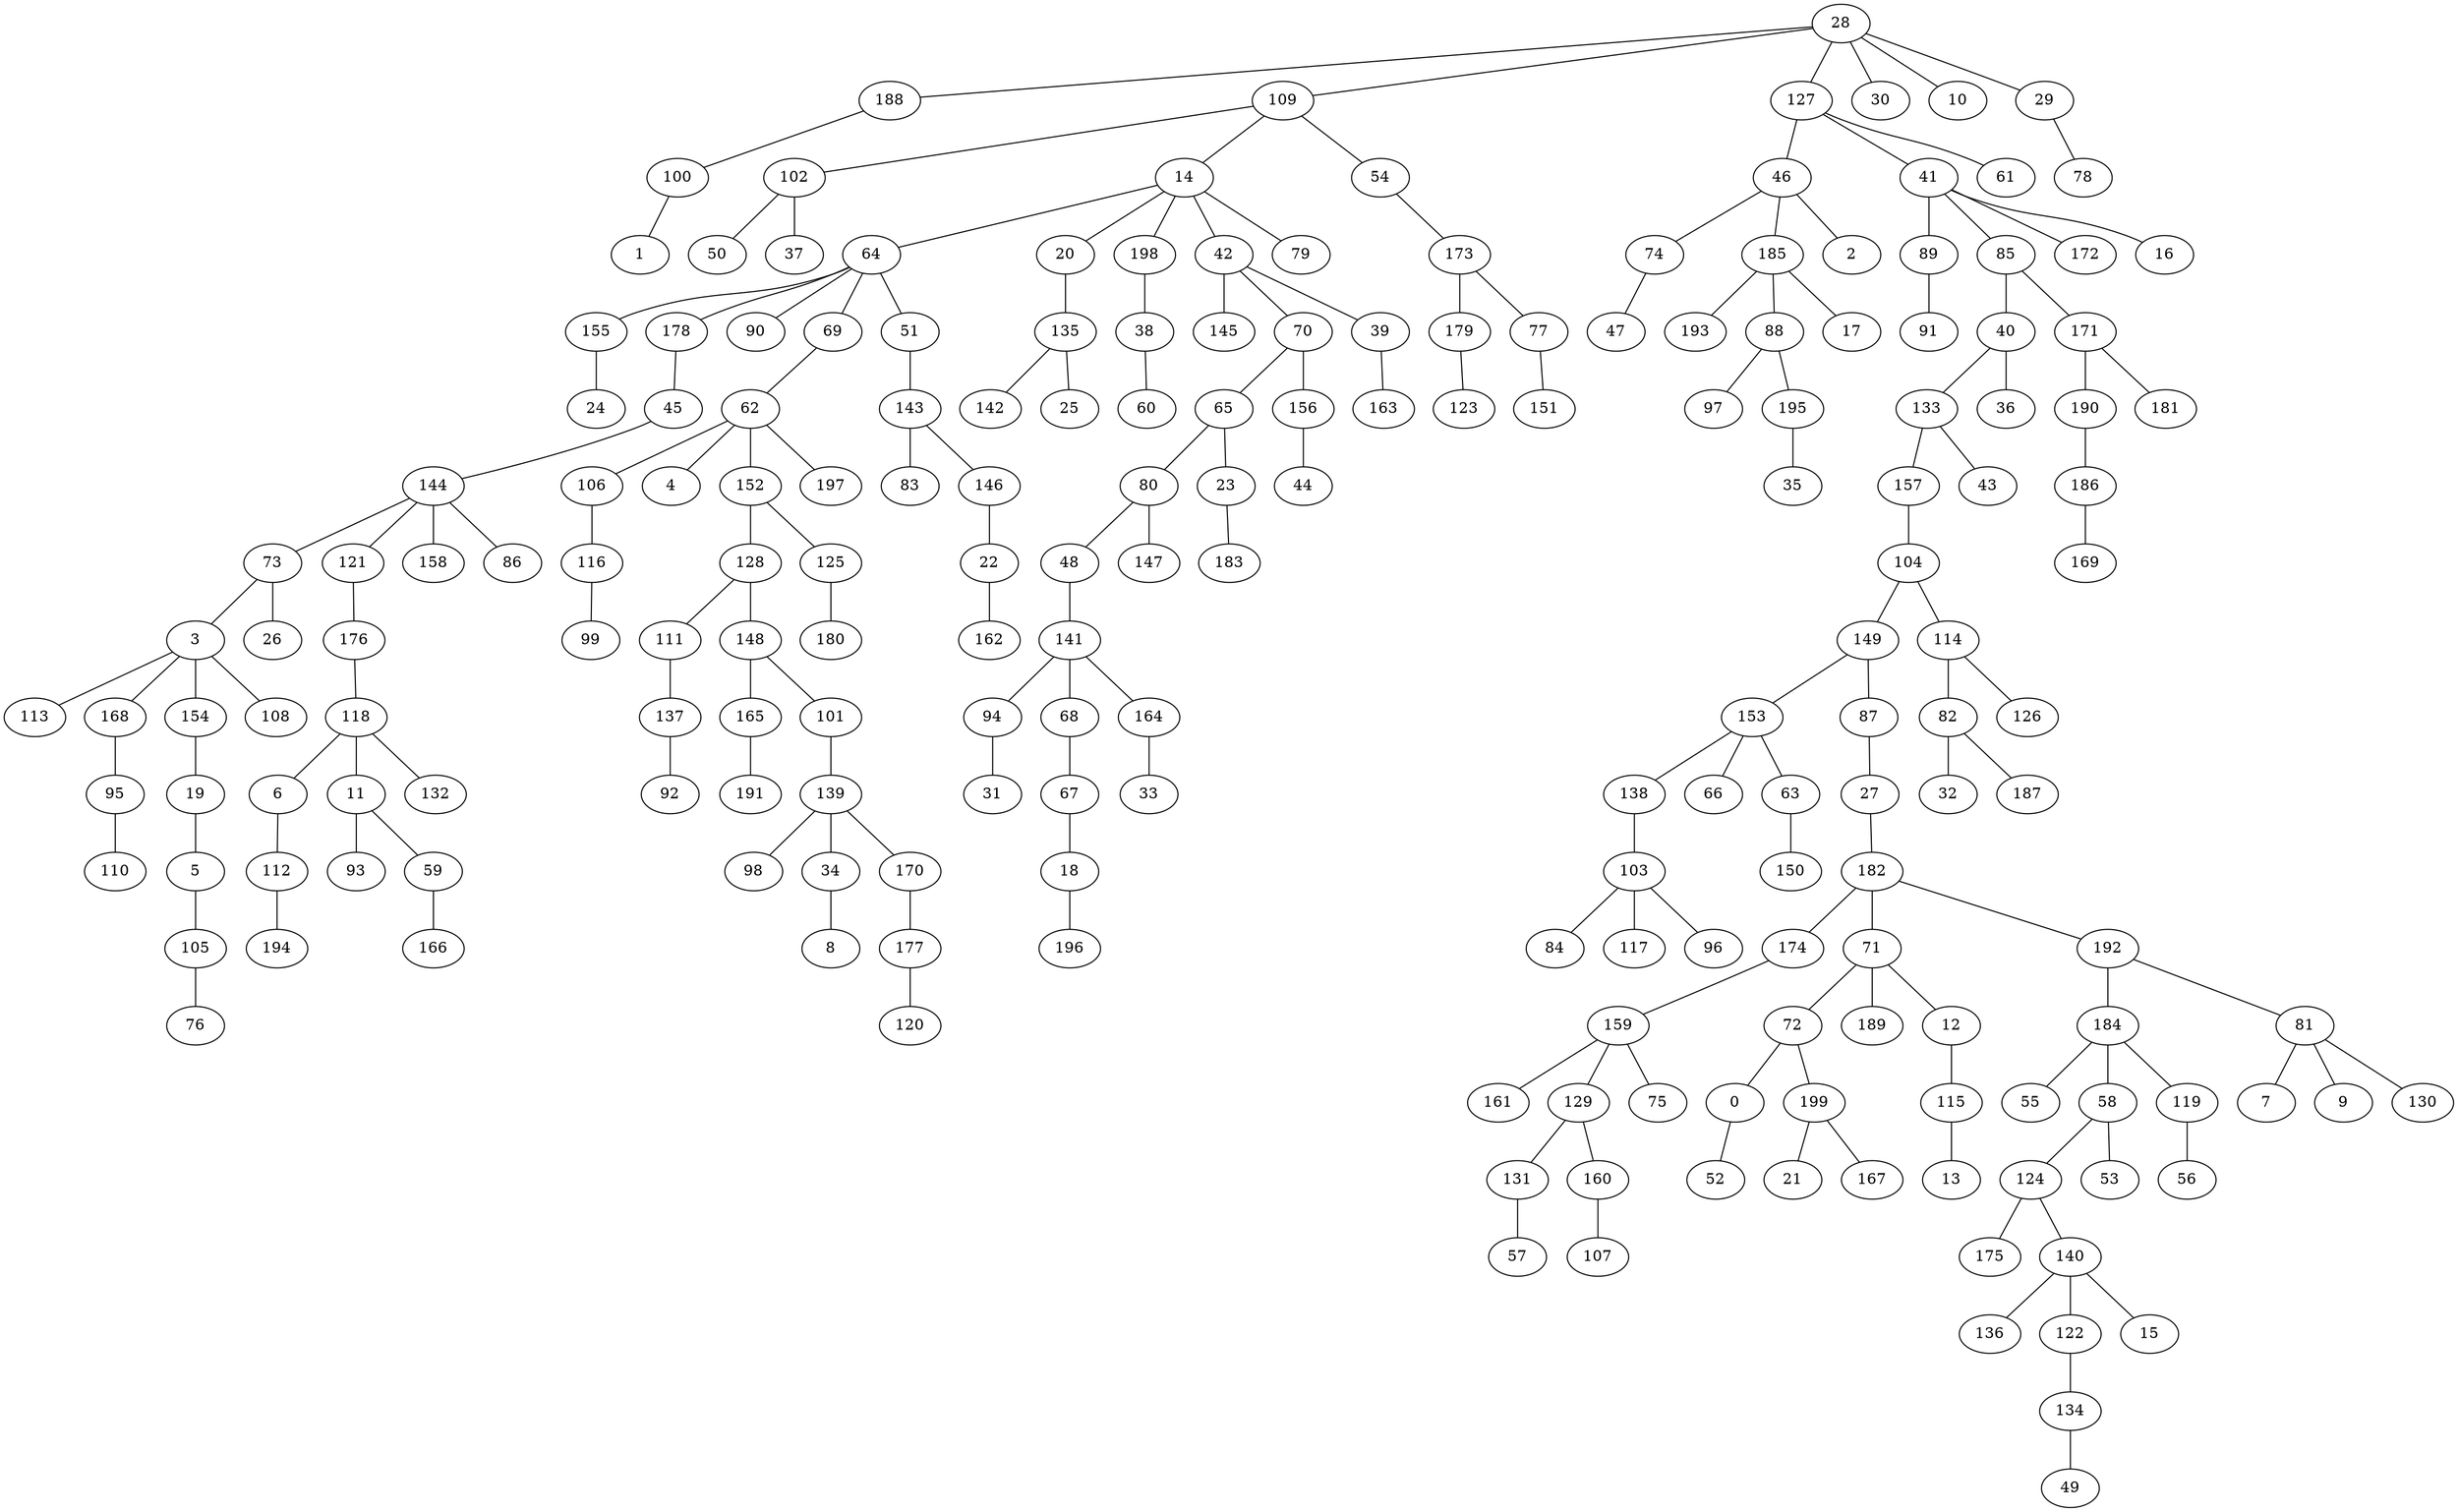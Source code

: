 graph grafoGilbert_200_15_Prim  {
28;
188;
109;
102;
14;
64;
155;
178;
45;
144;
90;
73;
69;
54;
3;
173;
179;
113;
51;
20;
127;
30;
46;
74;
62;
106;
198;
116;
41;
89;
91;
10;
143;
83;
85;
40;
133;
157;
104;
149;
153;
138;
103;
84;
146;
22;
66;
162;
87;
27;
182;
174;
159;
71;
72;
192;
184;
55;
0;
52;
58;
124;
175;
140;
136;
122;
134;
161;
119;
129;
131;
57;
56;
189;
172;
47;
199;
21;
38;
60;
185;
193;
135;
142;
25;
4;
61;
168;
42;
145;
70;
65;
80;
23;
183;
48;
141;
94;
31;
68;
67;
39;
163;
152;
128;
111;
148;
165;
191;
101;
139;
98;
34;
8;
88;
97;
195;
35;
171;
190;
186;
169;
154;
19;
5;
121;
176;
118;
6;
11;
132;
112;
93;
108;
29;
16;
123;
117;
156;
79;
12;
115;
13;
15;
194;
59;
166;
167;
81;
7;
9;
130;
96;
160;
77;
151;
17;
100;
1;
105;
76;
95;
110;
147;
24;
18;
196;
2;
43;
197;
114;
82;
32;
44;
50;
170;
177;
164;
33;
181;
26;
99;
36;
63;
150;
187;
125;
180;
49;
158;
137;
92;
53;
126;
78;
75;
107;
86;
37;
120;
28 -- 188;
28 -- 109;
109 -- 102;
109 -- 14;
14 -- 64;
64 -- 155;
64 -- 178;
178 -- 45;
45 -- 144;
64 -- 90;
144 -- 73;
64 -- 69;
109 -- 54;
73 -- 3;
54 -- 173;
173 -- 179;
3 -- 113;
64 -- 51;
14 -- 20;
28 -- 127;
28 -- 30;
127 -- 46;
46 -- 74;
69 -- 62;
62 -- 106;
14 -- 198;
106 -- 116;
127 -- 41;
41 -- 89;
89 -- 91;
28 -- 10;
51 -- 143;
143 -- 83;
41 -- 85;
85 -- 40;
40 -- 133;
133 -- 157;
157 -- 104;
104 -- 149;
149 -- 153;
153 -- 138;
138 -- 103;
103 -- 84;
143 -- 146;
146 -- 22;
153 -- 66;
22 -- 162;
149 -- 87;
87 -- 27;
27 -- 182;
182 -- 174;
174 -- 159;
182 -- 71;
71 -- 72;
182 -- 192;
192 -- 184;
184 -- 55;
72 -- 0;
0 -- 52;
184 -- 58;
58 -- 124;
124 -- 175;
124 -- 140;
140 -- 136;
140 -- 122;
122 -- 134;
159 -- 161;
184 -- 119;
159 -- 129;
129 -- 131;
131 -- 57;
119 -- 56;
71 -- 189;
41 -- 172;
74 -- 47;
72 -- 199;
199 -- 21;
198 -- 38;
38 -- 60;
46 -- 185;
185 -- 193;
20 -- 135;
135 -- 142;
135 -- 25;
62 -- 4;
127 -- 61;
3 -- 168;
14 -- 42;
42 -- 145;
42 -- 70;
70 -- 65;
65 -- 80;
65 -- 23;
23 -- 183;
80 -- 48;
48 -- 141;
141 -- 94;
94 -- 31;
141 -- 68;
68 -- 67;
42 -- 39;
39 -- 163;
62 -- 152;
152 -- 128;
128 -- 111;
128 -- 148;
148 -- 165;
165 -- 191;
148 -- 101;
101 -- 139;
139 -- 98;
139 -- 34;
34 -- 8;
185 -- 88;
88 -- 97;
88 -- 195;
195 -- 35;
85 -- 171;
171 -- 190;
190 -- 186;
186 -- 169;
3 -- 154;
154 -- 19;
19 -- 5;
144 -- 121;
121 -- 176;
176 -- 118;
118 -- 6;
118 -- 11;
118 -- 132;
6 -- 112;
11 -- 93;
3 -- 108;
28 -- 29;
41 -- 16;
179 -- 123;
103 -- 117;
70 -- 156;
14 -- 79;
71 -- 12;
12 -- 115;
115 -- 13;
140 -- 15;
112 -- 194;
11 -- 59;
59 -- 166;
199 -- 167;
192 -- 81;
81 -- 7;
81 -- 9;
81 -- 130;
103 -- 96;
129 -- 160;
173 -- 77;
77 -- 151;
185 -- 17;
188 -- 100;
100 -- 1;
5 -- 105;
105 -- 76;
168 -- 95;
95 -- 110;
80 -- 147;
155 -- 24;
67 -- 18;
18 -- 196;
46 -- 2;
133 -- 43;
62 -- 197;
104 -- 114;
114 -- 82;
82 -- 32;
156 -- 44;
102 -- 50;
139 -- 170;
170 -- 177;
141 -- 164;
164 -- 33;
171 -- 181;
73 -- 26;
116 -- 99;
40 -- 36;
153 -- 63;
63 -- 150;
82 -- 187;
152 -- 125;
125 -- 180;
134 -- 49;
144 -- 158;
111 -- 137;
137 -- 92;
58 -- 53;
114 -- 126;
29 -- 78;
159 -- 75;
160 -- 107;
144 -- 86;
102 -- 37;
177 -- 120;
}